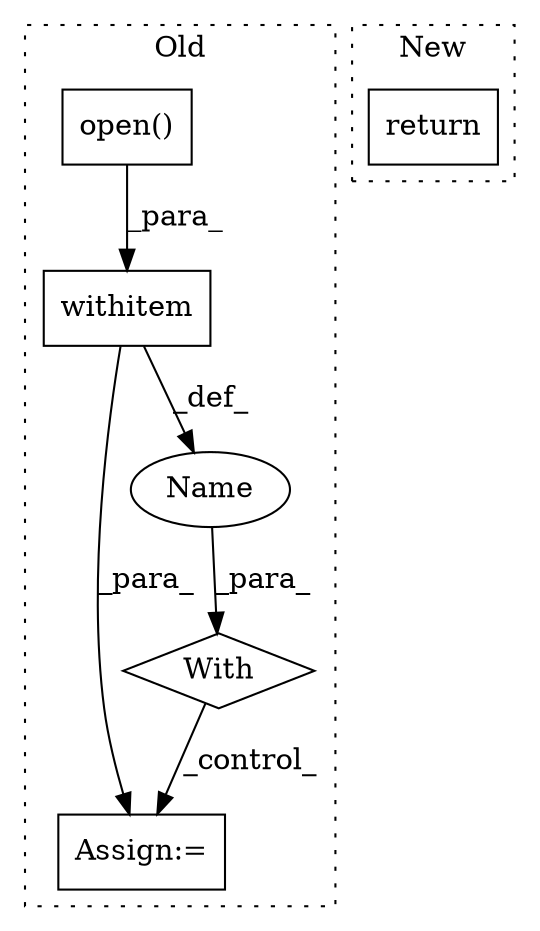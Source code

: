 digraph G {
subgraph cluster0 {
1 [label="open()" a="75" s="1599,1625" l="12,1" shape="box"];
3 [label="Assign:=" a="68" s="1653" l="3" shape="box"];
4 [label="With" a="39" s="1594,1605" l="5,40" shape="diamond"];
5 [label="Name" a="87" s="1630" l="1" shape="ellipse"];
6 [label="withitem" a="49" s="1599" l="6" shape="box"];
label = "Old";
style="dotted";
}
subgraph cluster1 {
2 [label="return" a="93" s="2163" l="7" shape="box"];
label = "New";
style="dotted";
}
1 -> 6 [label="_para_"];
4 -> 3 [label="_control_"];
5 -> 4 [label="_para_"];
6 -> 5 [label="_def_"];
6 -> 3 [label="_para_"];
}